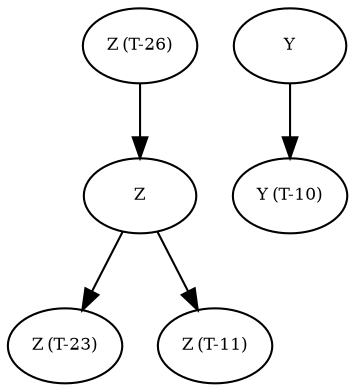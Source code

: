 digraph RGL__DirectedAdjacencyGraph {
    Z [
        fontsize = 8,
        label = Z
    ]

    "Z (T-23)" [
        fontsize = 8,
        label = "Z (T-23)"
    ]

    "Z (T-11)" [
        fontsize = 8,
        label = "Z (T-11)"
    ]

    "Z (T-26)" [
        fontsize = 8,
        label = "Z (T-26)"
    ]

    Y [
        fontsize = 8,
        label = Y
    ]

    "Y (T-10)" [
        fontsize = 8,
        label = "Y (T-10)"
    ]

    Z -> "Z (T-23)" [
        fontsize = 8
    ]

    Z -> "Z (T-11)" [
        fontsize = 8
    ]

    "Z (T-26)" -> Z [
        fontsize = 8
    ]

    Y -> "Y (T-10)" [
        fontsize = 8
    ]
}
